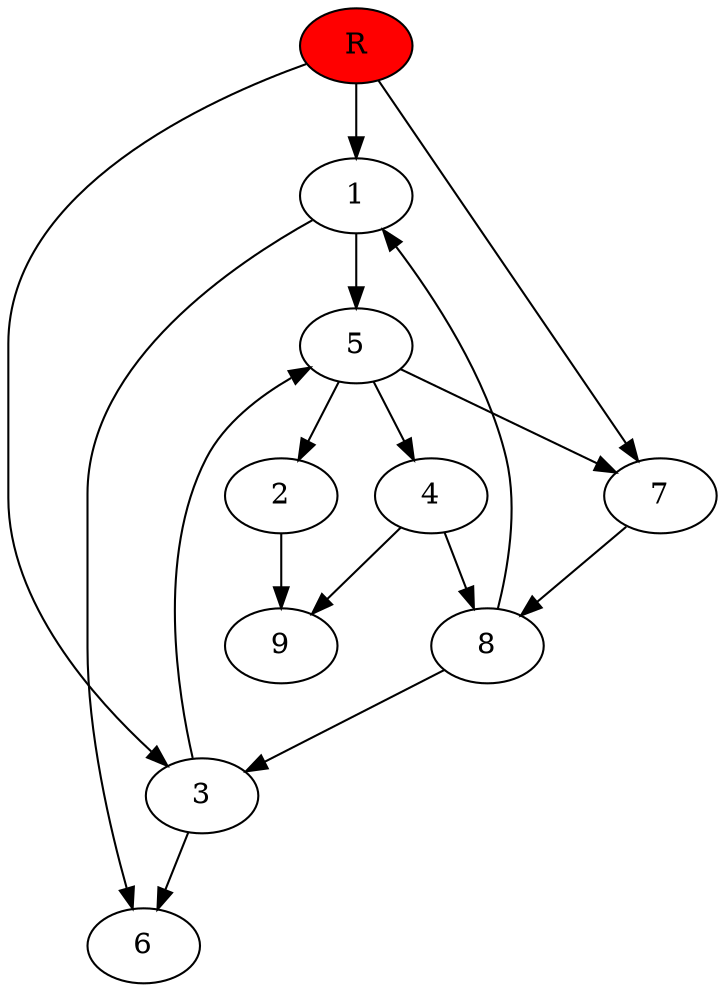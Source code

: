 digraph prb20877 {
	1
	2
	3
	4
	5
	6
	7
	8
	R [fillcolor="#ff0000" style=filled]
	1 -> 5
	1 -> 6
	2 -> 9
	3 -> 5
	3 -> 6
	4 -> 8
	4 -> 9
	5 -> 2
	5 -> 4
	5 -> 7
	7 -> 8
	8 -> 1
	8 -> 3
	R -> 1
	R -> 3
	R -> 7
}
